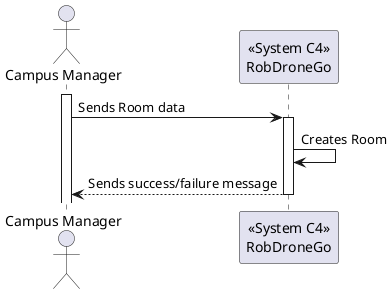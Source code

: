 @startuml

actor "Campus Manager" as CM
participant "<<System C4>>\nRobDroneGo" as RDG

activate CM

CM -> RDG: Sends Room data
activate RDG
RDG -> RDG: Creates Room
RDG --> CM: Sends success/failure message
deactivate RDG


@enduml
